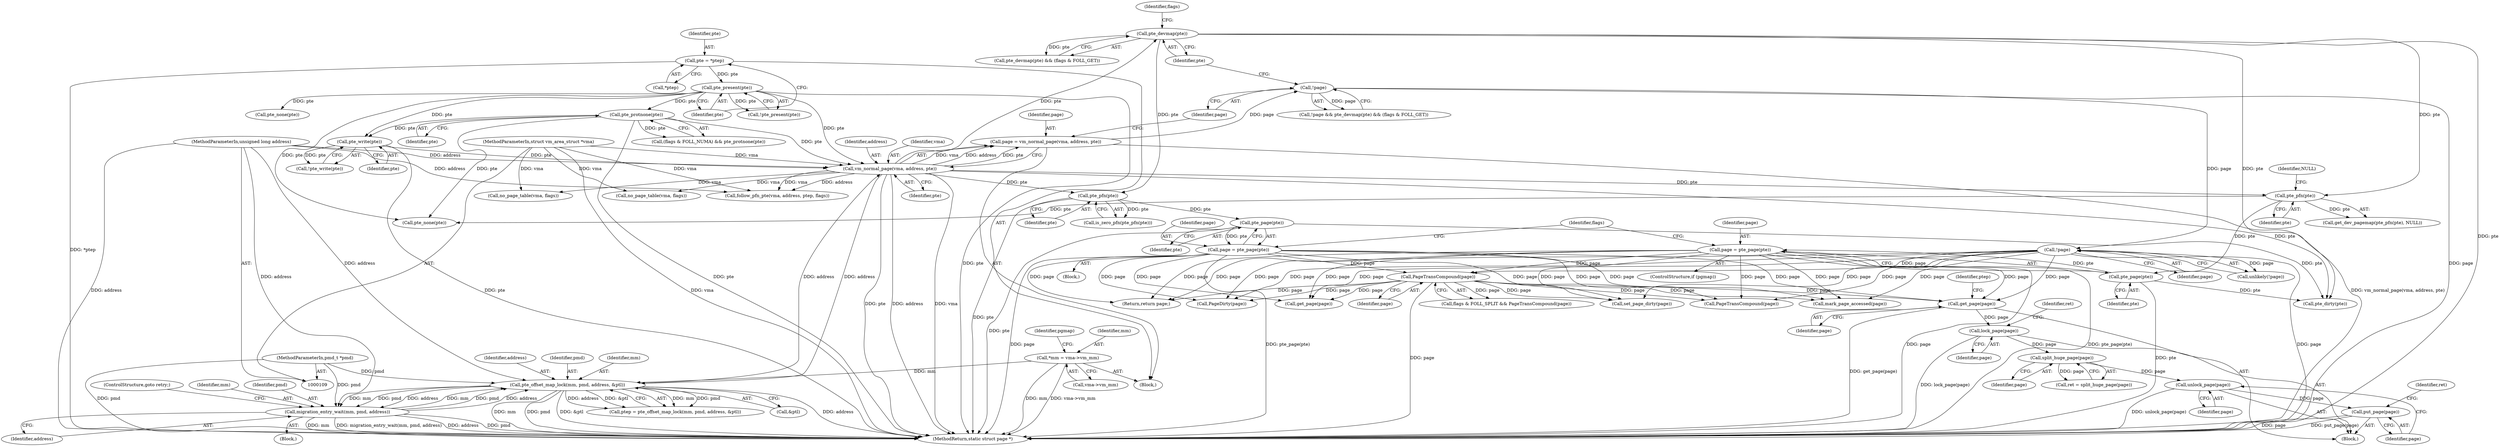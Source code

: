 digraph "1_linux_19be0eaffa3ac7d8eb6784ad9bdbc7d67ed8e619_0@pointer" {
"1000299" [label="(Call,unlock_page(page))"];
"1000297" [label="(Call,split_huge_page(page))"];
"1000293" [label="(Call,lock_page(page))"];
"1000288" [label="(Call,get_page(page))"];
"1000284" [label="(Call,PageTransCompound(page))"];
"1000232" [label="(Call,page = pte_page(pte))"];
"1000234" [label="(Call,pte_page(pte))"];
"1000227" [label="(Call,pte_pfn(pte))"];
"1000218" [label="(Call,pte_devmap(pte))"];
"1000209" [label="(Call,vm_normal_page(vma, address, pte))"];
"1000110" [label="(MethodParameterIn,struct vm_area_struct *vma)"];
"1000141" [label="(Call,pte_offset_map_lock(mm, pmd, address, &ptl))"];
"1000116" [label="(Call,*mm = vma->vm_mm)"];
"1000180" [label="(Call,migration_entry_wait(mm, pmd, address))"];
"1000112" [label="(MethodParameterIn,pmd_t *pmd)"];
"1000111" [label="(MethodParameterIn,unsigned long address)"];
"1000199" [label="(Call,pte_write(pte))"];
"1000190" [label="(Call,pte_protnone(pte))"];
"1000153" [label="(Call,pte_present(pte))"];
"1000147" [label="(Call,pte = *ptep)"];
"1000241" [label="(Call,!page)"];
"1000215" [label="(Call,!page)"];
"1000207" [label="(Call,page = vm_normal_page(vma, address, pte))"];
"1000260" [label="(Call,page = pte_page(pte))"];
"1000262" [label="(Call,pte_page(pte))"];
"1000257" [label="(Call,pte_pfn(pte))"];
"1000301" [label="(Call,put_page(page))"];
"1000117" [label="(Identifier,mm)"];
"1000199" [label="(Call,pte_write(pte))"];
"1000235" [label="(Identifier,pte)"];
"1000114" [label="(Block,)"];
"1000288" [label="(Call,get_page(page))"];
"1000298" [label="(Identifier,page)"];
"1000295" [label="(Call,ret = split_huge_page(page))"];
"1000286" [label="(Block,)"];
"1000180" [label="(Call,migration_entry_wait(mm, pmd, address))"];
"1000293" [label="(Call,lock_page(page))"];
"1000207" [label="(Call,page = vm_normal_page(vma, address, pte))"];
"1000230" [label="(ControlStructure,if (pgmap))"];
"1000191" [label="(Identifier,pte)"];
"1000304" [label="(Identifier,ret)"];
"1000377" [label="(Return,return page;)"];
"1000336" [label="(Call,pte_dirty(pte))"];
"1000218" [label="(Call,pte_devmap(pte))"];
"1000139" [label="(Call,ptep = pte_offset_map_lock(mm, pmd, address, &ptl))"];
"1000154" [label="(Identifier,pte)"];
"1000314" [label="(Call,get_page(page))"];
"1000153" [label="(Call,pte_present(pte))"];
"1000285" [label="(Identifier,page)"];
"1000116" [label="(Call,*mm = vma->vm_mm)"];
"1000226" [label="(Call,get_dev_pagemap(pte_pfn(pte), NULL))"];
"1000302" [label="(Identifier,page)"];
"1000182" [label="(Identifier,pmd)"];
"1000232" [label="(Call,page = pte_page(pte))"];
"1000136" [label="(Call,no_page_table(vma, flags))"];
"1000297" [label="(Call,split_huge_page(page))"];
"1000144" [label="(Identifier,address)"];
"1000212" [label="(Identifier,pte)"];
"1000256" [label="(Call,is_zero_pfn(pte_pfn(pte)))"];
"1000118" [label="(Call,vma->vm_mm)"];
"1000147" [label="(Call,pte = *ptep)"];
"1000112" [label="(MethodParameterIn,pmd_t *pmd)"];
"1000227" [label="(Call,pte_pfn(pte))"];
"1000200" [label="(Identifier,pte)"];
"1000216" [label="(Identifier,page)"];
"1000165" [label="(Call,pte_none(pte))"];
"1000259" [label="(Block,)"];
"1000217" [label="(Call,pte_devmap(pte) && (flags & FOLL_GET))"];
"1000280" [label="(Call,flags & FOLL_SPLIT && PageTransCompound(page))"];
"1000234" [label="(Call,pte_page(pte))"];
"1000209" [label="(Call,vm_normal_page(vma, address, pte))"];
"1000357" [label="(Call,PageTransCompound(page))"];
"1000393" [label="(MethodReturn,static struct page *)"];
"1000143" [label="(Identifier,pmd)"];
"1000385" [label="(Call,pte_none(pte))"];
"1000184" [label="(ControlStructure,goto retry;)"];
"1000142" [label="(Identifier,mm)"];
"1000221" [label="(Identifier,flags)"];
"1000299" [label="(Call,unlock_page(page))"];
"1000110" [label="(MethodParameterIn,struct vm_area_struct *vma)"];
"1000240" [label="(Call,unlikely(!page))"];
"1000141" [label="(Call,pte_offset_map_lock(mm, pmd, address, &ptl))"];
"1000300" [label="(Identifier,page)"];
"1000190" [label="(Call,pte_protnone(pte))"];
"1000186" [label="(Call,(flags & FOLL_NUMA) && pte_protnone(pte))"];
"1000208" [label="(Identifier,page)"];
"1000257" [label="(Call,pte_pfn(pte))"];
"1000211" [label="(Identifier,address)"];
"1000263" [label="(Identifier,pte)"];
"1000241" [label="(Call,!page)"];
"1000294" [label="(Identifier,page)"];
"1000198" [label="(Call,!pte_write(pte))"];
"1000183" [label="(Identifier,address)"];
"1000210" [label="(Identifier,vma)"];
"1000214" [label="(Call,!page && pte_devmap(pte) && (flags & FOLL_GET))"];
"1000233" [label="(Identifier,page)"];
"1000296" [label="(Identifier,ret)"];
"1000155" [label="(Block,)"];
"1000343" [label="(Call,mark_page_accessed(page))"];
"1000111" [label="(MethodParameterIn,unsigned long address)"];
"1000219" [label="(Identifier,pte)"];
"1000145" [label="(Call,&ptl)"];
"1000291" [label="(Identifier,ptep)"];
"1000242" [label="(Identifier,page)"];
"1000284" [label="(Call,PageTransCompound(page))"];
"1000258" [label="(Identifier,pte)"];
"1000123" [label="(Identifier,pgmap)"];
"1000260" [label="(Call,page = pte_page(pte))"];
"1000262" [label="(Call,pte_page(pte))"];
"1000301" [label="(Call,put_page(page))"];
"1000152" [label="(Call,!pte_present(pte))"];
"1000390" [label="(Call,no_page_table(vma, flags))"];
"1000269" [label="(Call,follow_pfn_pte(vma, address, ptep, flags))"];
"1000282" [label="(Identifier,flags)"];
"1000149" [label="(Call,*ptep)"];
"1000339" [label="(Call,PageDirty(page))"];
"1000228" [label="(Identifier,pte)"];
"1000289" [label="(Identifier,page)"];
"1000181" [label="(Identifier,mm)"];
"1000341" [label="(Call,set_page_dirty(page))"];
"1000261" [label="(Identifier,page)"];
"1000148" [label="(Identifier,pte)"];
"1000215" [label="(Call,!page)"];
"1000229" [label="(Identifier,NULL)"];
"1000299" -> "1000286"  [label="AST: "];
"1000299" -> "1000300"  [label="CFG: "];
"1000300" -> "1000299"  [label="AST: "];
"1000302" -> "1000299"  [label="CFG: "];
"1000299" -> "1000393"  [label="DDG: unlock_page(page)"];
"1000297" -> "1000299"  [label="DDG: page"];
"1000299" -> "1000301"  [label="DDG: page"];
"1000297" -> "1000295"  [label="AST: "];
"1000297" -> "1000298"  [label="CFG: "];
"1000298" -> "1000297"  [label="AST: "];
"1000295" -> "1000297"  [label="CFG: "];
"1000297" -> "1000295"  [label="DDG: page"];
"1000293" -> "1000297"  [label="DDG: page"];
"1000293" -> "1000286"  [label="AST: "];
"1000293" -> "1000294"  [label="CFG: "];
"1000294" -> "1000293"  [label="AST: "];
"1000296" -> "1000293"  [label="CFG: "];
"1000293" -> "1000393"  [label="DDG: lock_page(page)"];
"1000288" -> "1000293"  [label="DDG: page"];
"1000288" -> "1000286"  [label="AST: "];
"1000288" -> "1000289"  [label="CFG: "];
"1000289" -> "1000288"  [label="AST: "];
"1000291" -> "1000288"  [label="CFG: "];
"1000288" -> "1000393"  [label="DDG: get_page(page)"];
"1000284" -> "1000288"  [label="DDG: page"];
"1000232" -> "1000288"  [label="DDG: page"];
"1000241" -> "1000288"  [label="DDG: page"];
"1000260" -> "1000288"  [label="DDG: page"];
"1000284" -> "1000280"  [label="AST: "];
"1000284" -> "1000285"  [label="CFG: "];
"1000285" -> "1000284"  [label="AST: "];
"1000280" -> "1000284"  [label="CFG: "];
"1000284" -> "1000393"  [label="DDG: page"];
"1000284" -> "1000280"  [label="DDG: page"];
"1000232" -> "1000284"  [label="DDG: page"];
"1000241" -> "1000284"  [label="DDG: page"];
"1000260" -> "1000284"  [label="DDG: page"];
"1000284" -> "1000314"  [label="DDG: page"];
"1000284" -> "1000339"  [label="DDG: page"];
"1000284" -> "1000341"  [label="DDG: page"];
"1000284" -> "1000343"  [label="DDG: page"];
"1000284" -> "1000357"  [label="DDG: page"];
"1000284" -> "1000377"  [label="DDG: page"];
"1000232" -> "1000230"  [label="AST: "];
"1000232" -> "1000234"  [label="CFG: "];
"1000233" -> "1000232"  [label="AST: "];
"1000234" -> "1000232"  [label="AST: "];
"1000282" -> "1000232"  [label="CFG: "];
"1000232" -> "1000393"  [label="DDG: page"];
"1000232" -> "1000393"  [label="DDG: pte_page(pte)"];
"1000234" -> "1000232"  [label="DDG: pte"];
"1000232" -> "1000314"  [label="DDG: page"];
"1000232" -> "1000339"  [label="DDG: page"];
"1000232" -> "1000341"  [label="DDG: page"];
"1000232" -> "1000343"  [label="DDG: page"];
"1000232" -> "1000357"  [label="DDG: page"];
"1000232" -> "1000377"  [label="DDG: page"];
"1000234" -> "1000235"  [label="CFG: "];
"1000235" -> "1000234"  [label="AST: "];
"1000234" -> "1000393"  [label="DDG: pte"];
"1000227" -> "1000234"  [label="DDG: pte"];
"1000234" -> "1000336"  [label="DDG: pte"];
"1000227" -> "1000226"  [label="AST: "];
"1000227" -> "1000228"  [label="CFG: "];
"1000228" -> "1000227"  [label="AST: "];
"1000229" -> "1000227"  [label="CFG: "];
"1000227" -> "1000226"  [label="DDG: pte"];
"1000218" -> "1000227"  [label="DDG: pte"];
"1000209" -> "1000227"  [label="DDG: pte"];
"1000227" -> "1000385"  [label="DDG: pte"];
"1000218" -> "1000217"  [label="AST: "];
"1000218" -> "1000219"  [label="CFG: "];
"1000219" -> "1000218"  [label="AST: "];
"1000221" -> "1000218"  [label="CFG: "];
"1000217" -> "1000218"  [label="CFG: "];
"1000218" -> "1000393"  [label="DDG: pte"];
"1000218" -> "1000217"  [label="DDG: pte"];
"1000209" -> "1000218"  [label="DDG: pte"];
"1000218" -> "1000257"  [label="DDG: pte"];
"1000218" -> "1000336"  [label="DDG: pte"];
"1000209" -> "1000207"  [label="AST: "];
"1000209" -> "1000212"  [label="CFG: "];
"1000210" -> "1000209"  [label="AST: "];
"1000211" -> "1000209"  [label="AST: "];
"1000212" -> "1000209"  [label="AST: "];
"1000207" -> "1000209"  [label="CFG: "];
"1000209" -> "1000393"  [label="DDG: vma"];
"1000209" -> "1000393"  [label="DDG: pte"];
"1000209" -> "1000393"  [label="DDG: address"];
"1000209" -> "1000136"  [label="DDG: vma"];
"1000209" -> "1000141"  [label="DDG: address"];
"1000209" -> "1000207"  [label="DDG: vma"];
"1000209" -> "1000207"  [label="DDG: address"];
"1000209" -> "1000207"  [label="DDG: pte"];
"1000110" -> "1000209"  [label="DDG: vma"];
"1000141" -> "1000209"  [label="DDG: address"];
"1000111" -> "1000209"  [label="DDG: address"];
"1000199" -> "1000209"  [label="DDG: pte"];
"1000190" -> "1000209"  [label="DDG: pte"];
"1000153" -> "1000209"  [label="DDG: pte"];
"1000209" -> "1000257"  [label="DDG: pte"];
"1000209" -> "1000269"  [label="DDG: vma"];
"1000209" -> "1000269"  [label="DDG: address"];
"1000209" -> "1000336"  [label="DDG: pte"];
"1000209" -> "1000390"  [label="DDG: vma"];
"1000110" -> "1000109"  [label="AST: "];
"1000110" -> "1000393"  [label="DDG: vma"];
"1000110" -> "1000136"  [label="DDG: vma"];
"1000110" -> "1000269"  [label="DDG: vma"];
"1000110" -> "1000390"  [label="DDG: vma"];
"1000141" -> "1000139"  [label="AST: "];
"1000141" -> "1000145"  [label="CFG: "];
"1000142" -> "1000141"  [label="AST: "];
"1000143" -> "1000141"  [label="AST: "];
"1000144" -> "1000141"  [label="AST: "];
"1000145" -> "1000141"  [label="AST: "];
"1000139" -> "1000141"  [label="CFG: "];
"1000141" -> "1000393"  [label="DDG: mm"];
"1000141" -> "1000393"  [label="DDG: address"];
"1000141" -> "1000393"  [label="DDG: pmd"];
"1000141" -> "1000393"  [label="DDG: &ptl"];
"1000141" -> "1000139"  [label="DDG: mm"];
"1000141" -> "1000139"  [label="DDG: pmd"];
"1000141" -> "1000139"  [label="DDG: address"];
"1000141" -> "1000139"  [label="DDG: &ptl"];
"1000116" -> "1000141"  [label="DDG: mm"];
"1000180" -> "1000141"  [label="DDG: mm"];
"1000180" -> "1000141"  [label="DDG: pmd"];
"1000180" -> "1000141"  [label="DDG: address"];
"1000112" -> "1000141"  [label="DDG: pmd"];
"1000111" -> "1000141"  [label="DDG: address"];
"1000141" -> "1000180"  [label="DDG: mm"];
"1000141" -> "1000180"  [label="DDG: pmd"];
"1000141" -> "1000180"  [label="DDG: address"];
"1000116" -> "1000114"  [label="AST: "];
"1000116" -> "1000118"  [label="CFG: "];
"1000117" -> "1000116"  [label="AST: "];
"1000118" -> "1000116"  [label="AST: "];
"1000123" -> "1000116"  [label="CFG: "];
"1000116" -> "1000393"  [label="DDG: mm"];
"1000116" -> "1000393"  [label="DDG: vma->vm_mm"];
"1000180" -> "1000155"  [label="AST: "];
"1000180" -> "1000183"  [label="CFG: "];
"1000181" -> "1000180"  [label="AST: "];
"1000182" -> "1000180"  [label="AST: "];
"1000183" -> "1000180"  [label="AST: "];
"1000184" -> "1000180"  [label="CFG: "];
"1000180" -> "1000393"  [label="DDG: pmd"];
"1000180" -> "1000393"  [label="DDG: mm"];
"1000180" -> "1000393"  [label="DDG: migration_entry_wait(mm, pmd, address)"];
"1000180" -> "1000393"  [label="DDG: address"];
"1000112" -> "1000180"  [label="DDG: pmd"];
"1000111" -> "1000180"  [label="DDG: address"];
"1000112" -> "1000109"  [label="AST: "];
"1000112" -> "1000393"  [label="DDG: pmd"];
"1000111" -> "1000109"  [label="AST: "];
"1000111" -> "1000393"  [label="DDG: address"];
"1000111" -> "1000269"  [label="DDG: address"];
"1000199" -> "1000198"  [label="AST: "];
"1000199" -> "1000200"  [label="CFG: "];
"1000200" -> "1000199"  [label="AST: "];
"1000198" -> "1000199"  [label="CFG: "];
"1000199" -> "1000393"  [label="DDG: pte"];
"1000199" -> "1000198"  [label="DDG: pte"];
"1000190" -> "1000199"  [label="DDG: pte"];
"1000153" -> "1000199"  [label="DDG: pte"];
"1000190" -> "1000186"  [label="AST: "];
"1000190" -> "1000191"  [label="CFG: "];
"1000191" -> "1000190"  [label="AST: "];
"1000186" -> "1000190"  [label="CFG: "];
"1000190" -> "1000393"  [label="DDG: pte"];
"1000190" -> "1000186"  [label="DDG: pte"];
"1000153" -> "1000190"  [label="DDG: pte"];
"1000190" -> "1000385"  [label="DDG: pte"];
"1000153" -> "1000152"  [label="AST: "];
"1000153" -> "1000154"  [label="CFG: "];
"1000154" -> "1000153"  [label="AST: "];
"1000152" -> "1000153"  [label="CFG: "];
"1000153" -> "1000393"  [label="DDG: pte"];
"1000153" -> "1000152"  [label="DDG: pte"];
"1000147" -> "1000153"  [label="DDG: pte"];
"1000153" -> "1000165"  [label="DDG: pte"];
"1000153" -> "1000385"  [label="DDG: pte"];
"1000147" -> "1000114"  [label="AST: "];
"1000147" -> "1000149"  [label="CFG: "];
"1000148" -> "1000147"  [label="AST: "];
"1000149" -> "1000147"  [label="AST: "];
"1000154" -> "1000147"  [label="CFG: "];
"1000147" -> "1000393"  [label="DDG: *ptep"];
"1000241" -> "1000240"  [label="AST: "];
"1000241" -> "1000242"  [label="CFG: "];
"1000242" -> "1000241"  [label="AST: "];
"1000240" -> "1000241"  [label="CFG: "];
"1000241" -> "1000393"  [label="DDG: page"];
"1000241" -> "1000240"  [label="DDG: page"];
"1000215" -> "1000241"  [label="DDG: page"];
"1000241" -> "1000314"  [label="DDG: page"];
"1000241" -> "1000339"  [label="DDG: page"];
"1000241" -> "1000341"  [label="DDG: page"];
"1000241" -> "1000343"  [label="DDG: page"];
"1000241" -> "1000357"  [label="DDG: page"];
"1000241" -> "1000377"  [label="DDG: page"];
"1000215" -> "1000214"  [label="AST: "];
"1000215" -> "1000216"  [label="CFG: "];
"1000216" -> "1000215"  [label="AST: "];
"1000219" -> "1000215"  [label="CFG: "];
"1000214" -> "1000215"  [label="CFG: "];
"1000215" -> "1000393"  [label="DDG: page"];
"1000215" -> "1000214"  [label="DDG: page"];
"1000207" -> "1000215"  [label="DDG: page"];
"1000207" -> "1000114"  [label="AST: "];
"1000208" -> "1000207"  [label="AST: "];
"1000216" -> "1000207"  [label="CFG: "];
"1000207" -> "1000393"  [label="DDG: vm_normal_page(vma, address, pte)"];
"1000260" -> "1000259"  [label="AST: "];
"1000260" -> "1000262"  [label="CFG: "];
"1000261" -> "1000260"  [label="AST: "];
"1000262" -> "1000260"  [label="AST: "];
"1000282" -> "1000260"  [label="CFG: "];
"1000260" -> "1000393"  [label="DDG: pte_page(pte)"];
"1000260" -> "1000393"  [label="DDG: page"];
"1000262" -> "1000260"  [label="DDG: pte"];
"1000260" -> "1000314"  [label="DDG: page"];
"1000260" -> "1000339"  [label="DDG: page"];
"1000260" -> "1000341"  [label="DDG: page"];
"1000260" -> "1000343"  [label="DDG: page"];
"1000260" -> "1000357"  [label="DDG: page"];
"1000260" -> "1000377"  [label="DDG: page"];
"1000262" -> "1000263"  [label="CFG: "];
"1000263" -> "1000262"  [label="AST: "];
"1000262" -> "1000393"  [label="DDG: pte"];
"1000257" -> "1000262"  [label="DDG: pte"];
"1000262" -> "1000336"  [label="DDG: pte"];
"1000257" -> "1000256"  [label="AST: "];
"1000257" -> "1000258"  [label="CFG: "];
"1000258" -> "1000257"  [label="AST: "];
"1000256" -> "1000257"  [label="CFG: "];
"1000257" -> "1000393"  [label="DDG: pte"];
"1000257" -> "1000256"  [label="DDG: pte"];
"1000301" -> "1000286"  [label="AST: "];
"1000301" -> "1000302"  [label="CFG: "];
"1000302" -> "1000301"  [label="AST: "];
"1000304" -> "1000301"  [label="CFG: "];
"1000301" -> "1000393"  [label="DDG: put_page(page)"];
"1000301" -> "1000393"  [label="DDG: page"];
}
